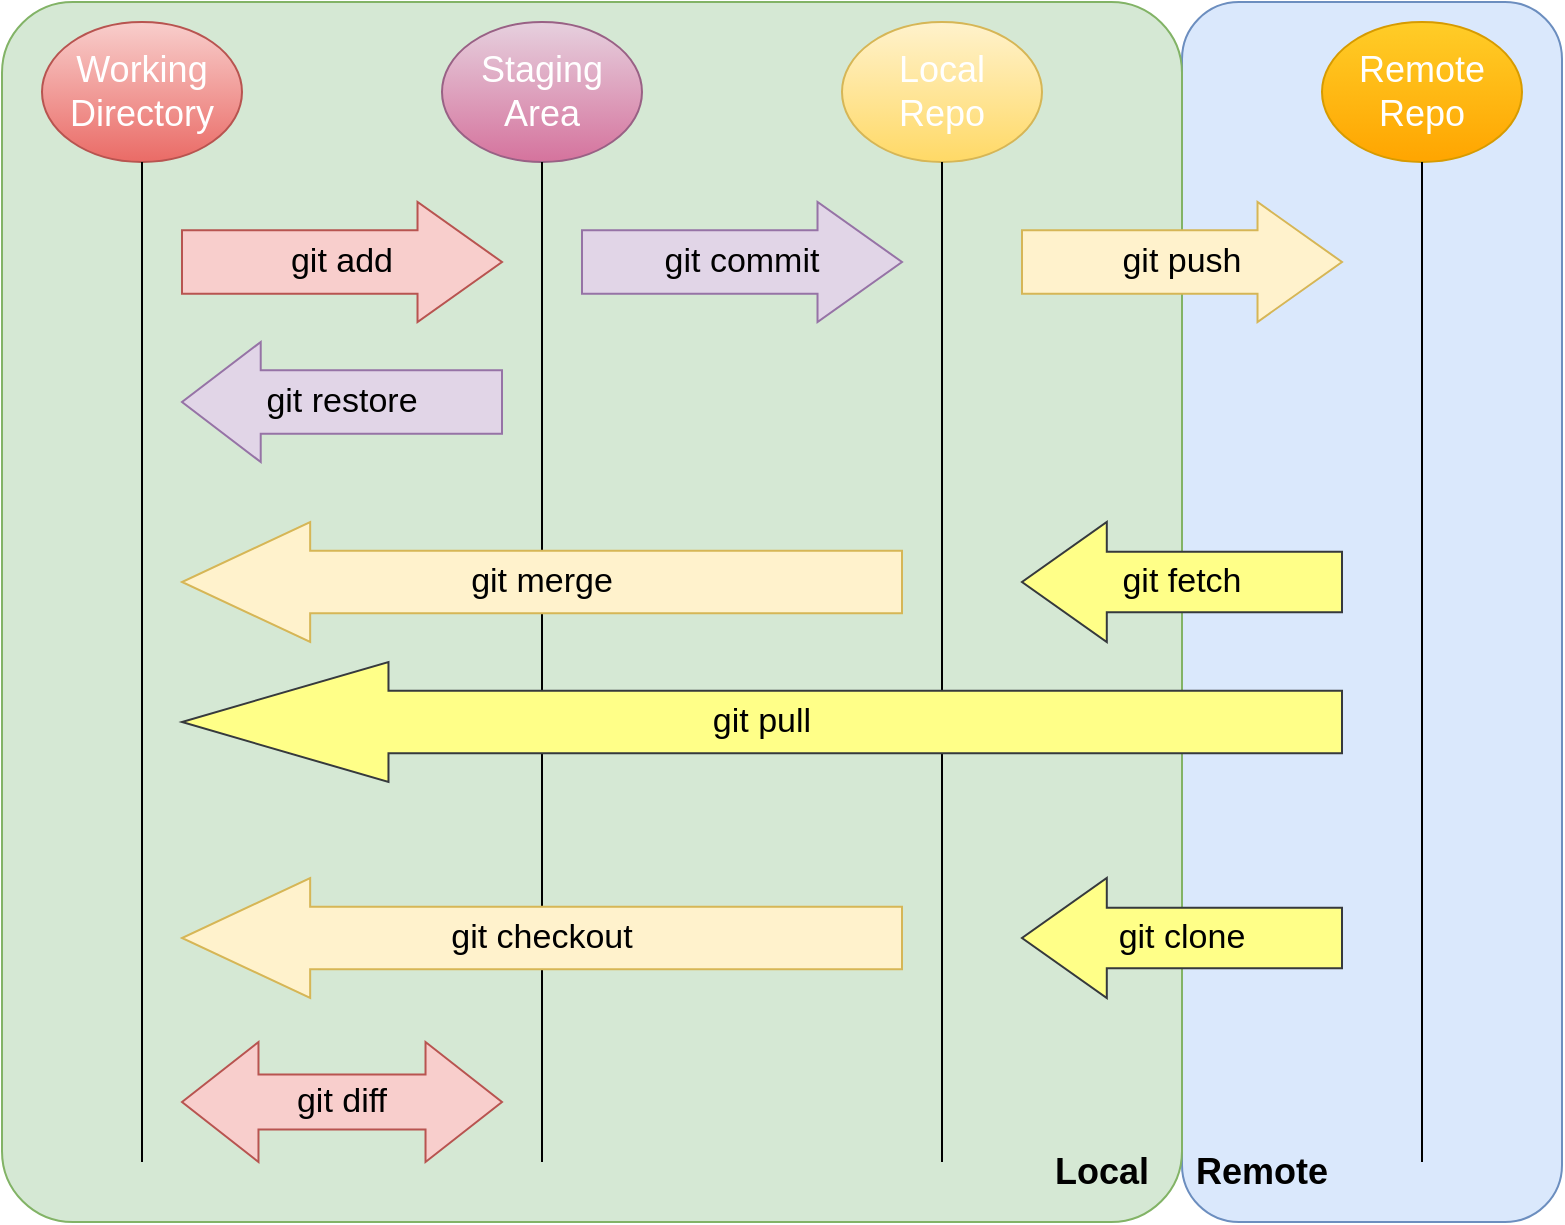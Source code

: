 <mxfile>
    <diagram id="82ernuFNb1GFmVdSAfpx" name="Page-1">
        <mxGraphModel dx="1054" dy="765" grid="0" gridSize="10" guides="1" tooltips="1" connect="1" arrows="1" fold="1" page="0" pageScale="1" pageWidth="850" pageHeight="1100" background="#ffffff" math="0" shadow="0">
            <root>
                <mxCell id="0"/>
                <mxCell id="1" parent="0"/>
                <mxCell id="26" value="" style="rounded=1;whiteSpace=wrap;html=1;fontSize=15;fillColor=#dae8fc;strokeColor=#6c8ebf;" vertex="1" parent="1">
                    <mxGeometry x="610" y="30" width="190" height="610" as="geometry"/>
                </mxCell>
                <mxCell id="25" value="" style="rounded=1;whiteSpace=wrap;html=1;fontSize=15;fillColor=#d5e8d4;strokeColor=#82b366;arcSize=6;" vertex="1" parent="1">
                    <mxGeometry x="20" y="30" width="590" height="610" as="geometry"/>
                </mxCell>
                <mxCell id="5" value="Working&lt;br style=&quot;font-size: 18px;&quot;&gt;Directory" style="ellipse;whiteSpace=wrap;html=1;fontSize=18;fillColor=#f8cecc;strokeColor=#b85450;fontStyle=0;gradientColor=#ea6b66;fontColor=#FFFFFF;" vertex="1" parent="1">
                    <mxGeometry x="40" y="40" width="100" height="70" as="geometry"/>
                </mxCell>
                <mxCell id="6" value="Staging&lt;br style=&quot;font-size: 18px;&quot;&gt;Area" style="ellipse;whiteSpace=wrap;html=1;fontSize=18;fillColor=#e6d0de;strokeColor=#996185;gradientColor=#d5739d;fontColor=#FFFFFF;" vertex="1" parent="1">
                    <mxGeometry x="240" y="40" width="100" height="70" as="geometry"/>
                </mxCell>
                <mxCell id="7" value="Local&lt;br style=&quot;font-size: 18px;&quot;&gt;Repo" style="ellipse;whiteSpace=wrap;html=1;fontSize=18;fillColor=#fff2cc;strokeColor=#d6b656;gradientColor=#ffd966;fontColor=#FFFFFF;" vertex="1" parent="1">
                    <mxGeometry x="440" y="40" width="100" height="70" as="geometry"/>
                </mxCell>
                <mxCell id="8" value="Remote&lt;br style=&quot;font-size: 18px;&quot;&gt;Repo" style="ellipse;whiteSpace=wrap;html=1;fontSize=18;fillColor=#ffcd28;strokeColor=#d79b00;gradientColor=#ffa500;fontColor=#FFFFFF;" vertex="1" parent="1">
                    <mxGeometry x="680" y="40" width="100" height="70" as="geometry"/>
                </mxCell>
                <mxCell id="9" value="" style="endArrow=none;html=1;fontSize=15;entryX=0.5;entryY=1;entryDx=0;entryDy=0;" edge="1" parent="1" target="5">
                    <mxGeometry width="50" height="50" relative="1" as="geometry">
                        <mxPoint x="90" y="610" as="sourcePoint"/>
                        <mxPoint x="120" y="270" as="targetPoint"/>
                    </mxGeometry>
                </mxCell>
                <mxCell id="10" value="" style="endArrow=none;html=1;fontSize=15;entryX=0.5;entryY=1;entryDx=0;entryDy=0;" edge="1" parent="1">
                    <mxGeometry width="50" height="50" relative="1" as="geometry">
                        <mxPoint x="290" y="610" as="sourcePoint"/>
                        <mxPoint x="290" y="110" as="targetPoint"/>
                    </mxGeometry>
                </mxCell>
                <mxCell id="11" value="" style="endArrow=none;html=1;fontSize=15;entryX=0.5;entryY=1;entryDx=0;entryDy=0;" edge="1" parent="1">
                    <mxGeometry width="50" height="50" relative="1" as="geometry">
                        <mxPoint x="490" y="610" as="sourcePoint"/>
                        <mxPoint x="490" y="110" as="targetPoint"/>
                    </mxGeometry>
                </mxCell>
                <mxCell id="12" value="" style="endArrow=none;html=1;fontSize=15;entryX=0.5;entryY=1;entryDx=0;entryDy=0;" edge="1" parent="1">
                    <mxGeometry width="50" height="50" relative="1" as="geometry">
                        <mxPoint x="730" y="610" as="sourcePoint"/>
                        <mxPoint x="730" y="110" as="targetPoint"/>
                    </mxGeometry>
                </mxCell>
                <mxCell id="13" value="git add" style="shape=singleArrow;whiteSpace=wrap;html=1;fontSize=17;arrowWidth=0.531;arrowSize=0.264;fillColor=#f8cecc;fontStyle=0;strokeColor=#b85450;" vertex="1" parent="1">
                    <mxGeometry x="110" y="130" width="160" height="60" as="geometry"/>
                </mxCell>
                <mxCell id="15" value="git commit" style="shape=singleArrow;whiteSpace=wrap;html=1;fontSize=17;arrowWidth=0.531;arrowSize=0.264;fillColor=#e1d5e7;fontStyle=0;strokeColor=#9673a6;" vertex="1" parent="1">
                    <mxGeometry x="310" y="130" width="160" height="60" as="geometry"/>
                </mxCell>
                <mxCell id="16" value="git push" style="shape=singleArrow;whiteSpace=wrap;html=1;fontSize=17;arrowWidth=0.531;arrowSize=0.264;fillColor=#fff2cc;fontStyle=0;strokeColor=#d6b656;" vertex="1" parent="1">
                    <mxGeometry x="530" y="130" width="160" height="60" as="geometry"/>
                </mxCell>
                <mxCell id="18" value="git restore" style="shape=singleArrow;direction=west;whiteSpace=wrap;html=1;fontSize=17;arrowWidth=0.53;arrowSize=0.246;fillColor=#e1d5e7;fontStyle=0;strokeColor=#9673a6;" vertex="1" parent="1">
                    <mxGeometry x="110" y="200" width="160" height="60" as="geometry"/>
                </mxCell>
                <mxCell id="19" value="git fetch" style="shape=singleArrow;direction=west;whiteSpace=wrap;html=1;fontSize=17;arrowWidth=0.504;arrowSize=0.265;fillColor=#ffff88;fontStyle=0;strokeColor=#36393d;" vertex="1" parent="1">
                    <mxGeometry x="530" y="290" width="160" height="60" as="geometry"/>
                </mxCell>
                <mxCell id="20" value="git merge" style="shape=singleArrow;direction=west;whiteSpace=wrap;html=1;fontSize=17;arrowWidth=0.519;arrowSize=0.178;fillColor=#fff2cc;fontStyle=0;strokeColor=#d6b656;" vertex="1" parent="1">
                    <mxGeometry x="110" y="290" width="360" height="60" as="geometry"/>
                </mxCell>
                <mxCell id="21" value="git pull" style="shape=singleArrow;direction=west;whiteSpace=wrap;html=1;fontSize=17;arrowWidth=0.519;arrowSize=0.178;fillColor=#ffff88;fontStyle=0;strokeColor=#36393d;" vertex="1" parent="1">
                    <mxGeometry x="110" y="360" width="580" height="60" as="geometry"/>
                </mxCell>
                <mxCell id="22" value="git checkout" style="shape=singleArrow;direction=west;whiteSpace=wrap;html=1;fontSize=17;arrowWidth=0.519;arrowSize=0.178;fillColor=#fff2cc;fontStyle=0;strokeColor=#d6b656;" vertex="1" parent="1">
                    <mxGeometry x="110" y="468" width="360" height="60" as="geometry"/>
                </mxCell>
                <mxCell id="24" value="git diff" style="shape=doubleArrow;whiteSpace=wrap;html=1;fontSize=17;arrowWidth=0.459;arrowSize=0.239;fillColor=#f8cecc;fontStyle=0;strokeColor=#b85450;" vertex="1" parent="1">
                    <mxGeometry x="110" y="550" width="160" height="60" as="geometry"/>
                </mxCell>
                <mxCell id="27" value="Remote" style="text;html=1;strokeColor=none;fillColor=none;align=center;verticalAlign=middle;whiteSpace=wrap;rounded=0;fontSize=18;fontStyle=1" vertex="1" parent="1">
                    <mxGeometry x="620" y="600" width="60" height="30" as="geometry"/>
                </mxCell>
                <mxCell id="28" value="Local" style="text;html=1;strokeColor=none;fillColor=none;align=center;verticalAlign=middle;whiteSpace=wrap;rounded=0;fontSize=18;fontStyle=1" vertex="1" parent="1">
                    <mxGeometry x="540" y="600" width="60" height="30" as="geometry"/>
                </mxCell>
                <mxCell id="29" value="git clone" style="shape=singleArrow;direction=west;whiteSpace=wrap;html=1;fontSize=17;arrowWidth=0.504;arrowSize=0.265;fillColor=#ffff88;fontStyle=0;strokeColor=#36393d;" vertex="1" parent="1">
                    <mxGeometry x="530" y="468" width="160" height="60" as="geometry"/>
                </mxCell>
            </root>
        </mxGraphModel>
    </diagram>
</mxfile>